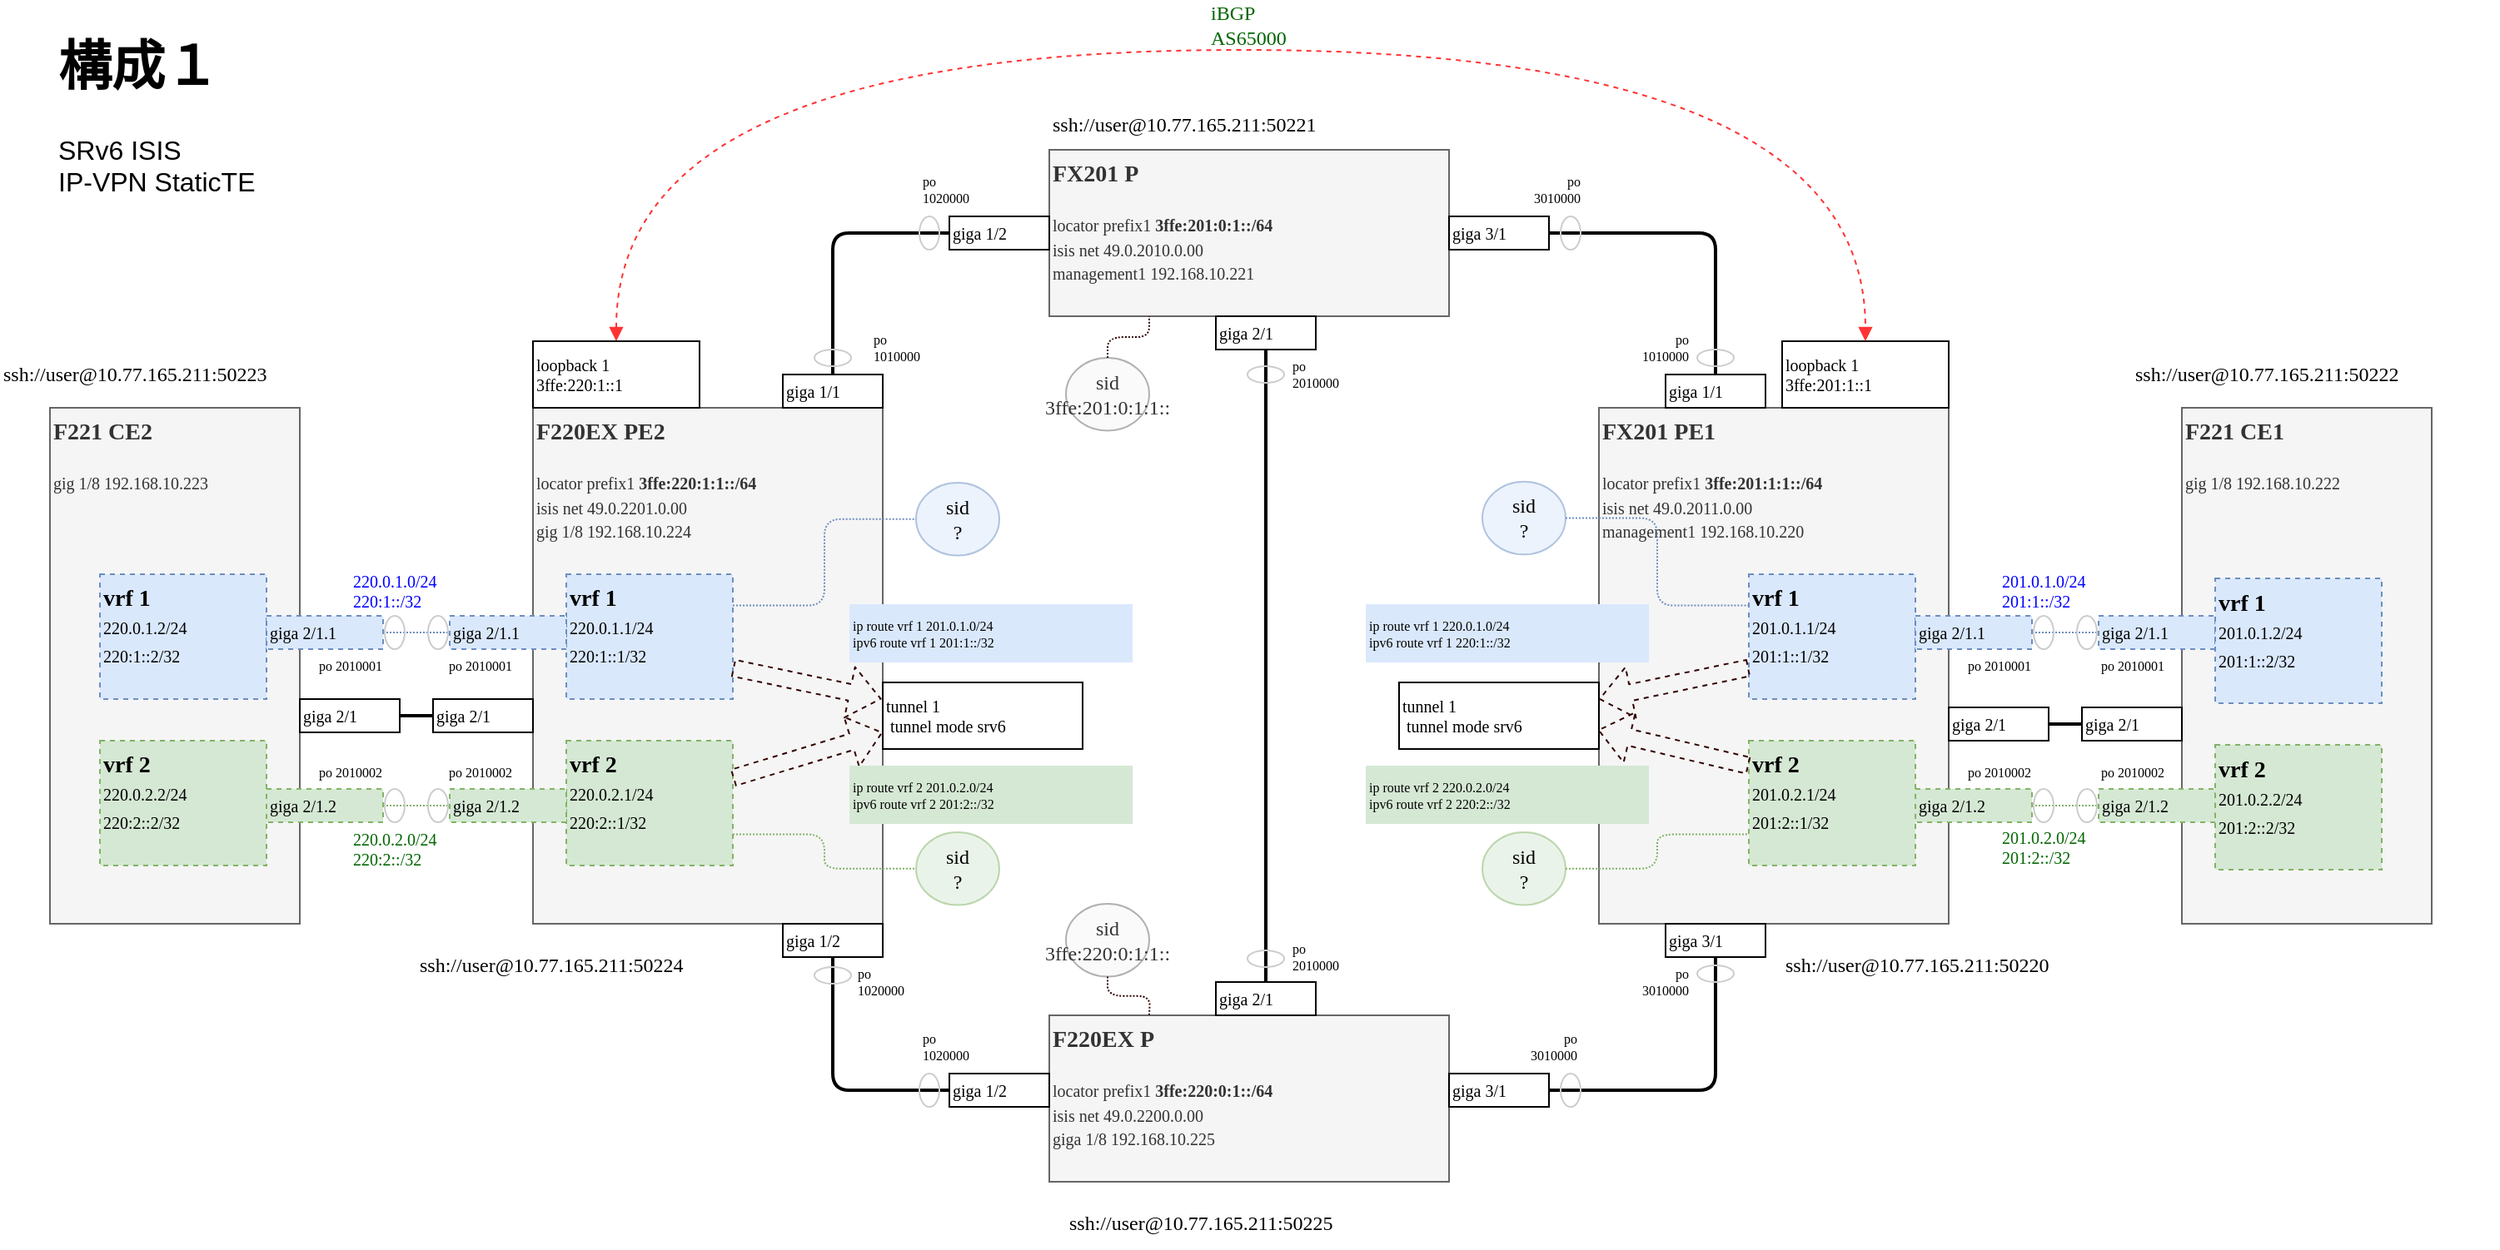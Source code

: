 <mxfile>
    <diagram id="2swYuiN96u2fWZi9u5u8" name="ページ1">
        <mxGraphModel dx="1145" dy="865" grid="1" gridSize="10" guides="1" tooltips="1" connect="1" arrows="1" fold="1" page="1" pageScale="1" pageWidth="1654" pageHeight="1169" math="0" shadow="0">
            <root>
                <mxCell id="0"/>
                <mxCell id="1" parent="0"/>
                <mxCell id="69" value="&lt;font style=&quot;font-size: 14px&quot;&gt;&lt;b&gt;&lt;font style=&quot;font-size: 14px&quot;&gt;F221 CE1&lt;/font&gt;&lt;/b&gt;&lt;br&gt;&lt;/font&gt;&lt;br&gt;&lt;font style=&quot;font-size: 10px&quot;&gt;gig 1/8 192.168.10.222&lt;/font&gt;" style="rounded=0;whiteSpace=wrap;html=1;align=left;verticalAlign=top;fontFamily=Lucida Console;fillColor=#f5f5f5;fontColor=#333333;strokeColor=#666666;" parent="1" vertex="1">
                    <mxGeometry x="1380" y="265" width="150" height="310" as="geometry"/>
                </mxCell>
                <mxCell id="57" value="&lt;font style=&quot;font-size: 14px&quot;&gt;&lt;b&gt;&lt;font style=&quot;font-size: 14px&quot;&gt;F221 CE2&lt;/font&gt;&lt;/b&gt;&lt;br&gt;&lt;/font&gt;&lt;br&gt;&lt;font style=&quot;font-size: 10px&quot;&gt;gig 1/8 192.168.10.223&lt;/font&gt;" style="rounded=0;whiteSpace=wrap;html=1;align=left;verticalAlign=top;fontFamily=Lucida Console;fillColor=#f5f5f5;fontColor=#333333;strokeColor=#666666;" parent="1" vertex="1">
                    <mxGeometry x="100" y="265" width="150" height="310" as="geometry"/>
                </mxCell>
                <mxCell id="48" value="&lt;font style=&quot;font-size: 14px&quot;&gt;&lt;b&gt;&lt;font style=&quot;font-size: 14px&quot;&gt;F220EX PE2&lt;/font&gt;&lt;/b&gt;&lt;br&gt;&lt;/font&gt;&lt;br&gt;&lt;font style=&quot;font-size: 10px&quot;&gt;locator prefix1 &lt;b&gt;3ffe:220:1:1::/64&lt;/b&gt;&lt;br&gt;isis net 49.0.2201.0.00&lt;br&gt;gig 1/8 192.168.10.224&lt;/font&gt;" style="rounded=0;whiteSpace=wrap;html=1;align=left;verticalAlign=top;fontFamily=Lucida Console;fillColor=#f5f5f5;fontColor=#333333;strokeColor=#666666;" parent="1" vertex="1">
                    <mxGeometry x="390" y="265" width="210" height="310" as="geometry"/>
                </mxCell>
                <mxCell id="22" value="&lt;font style=&quot;font-size: 14px&quot;&gt;&lt;b&gt;&lt;font style=&quot;font-size: 14px&quot;&gt;F220EX P&lt;/font&gt;&lt;/b&gt;&lt;br&gt;&lt;/font&gt;&lt;font style=&quot;font-size: 10px&quot;&gt;&lt;br&gt;locator prefix1 &lt;b&gt;3ffe:220:0:1::/64&lt;/b&gt;&lt;br&gt;isis net 49.0.2200.0.00&lt;br&gt;giga 1/8 192.168.10.225&lt;/font&gt;" style="rounded=0;whiteSpace=wrap;html=1;align=left;verticalAlign=top;fontFamily=Lucida Console;fillColor=#f5f5f5;fontColor=#333333;strokeColor=#666666;" parent="1" vertex="1">
                    <mxGeometry x="700" y="630" width="240" height="100" as="geometry"/>
                </mxCell>
                <mxCell id="41" value="&lt;font style=&quot;font-size: 14px&quot;&gt;&lt;b&gt;&lt;font style=&quot;font-size: 14px&quot;&gt;FX201 PE1&lt;/font&gt;&lt;/b&gt;&lt;br&gt;&lt;/font&gt;&lt;br&gt;&lt;font style=&quot;font-size: 10px&quot;&gt;locator prefix1 &lt;b&gt;3ffe:201:1:1::/64&lt;/b&gt;&lt;br&gt;isis net 49.0.2011.0.00&lt;br&gt;management1 192.168.10.220&lt;/font&gt;" style="rounded=0;whiteSpace=wrap;html=1;align=left;verticalAlign=top;fontFamily=Lucida Console;fillColor=#f5f5f5;fontColor=#333333;strokeColor=#666666;" parent="1" vertex="1">
                    <mxGeometry x="1030" y="265" width="210" height="310" as="geometry"/>
                </mxCell>
                <mxCell id="7" value="&lt;font style=&quot;font-size: 14px&quot;&gt;&lt;b&gt;&lt;font style=&quot;font-size: 14px&quot;&gt;FX201 P&lt;/font&gt;&lt;/b&gt;&lt;br&gt;&lt;/font&gt;&lt;br&gt;&lt;font style=&quot;font-size: 10px&quot;&gt;locator prefix1 &lt;b&gt;3ffe:201:0:1::/64&lt;/b&gt;&lt;br&gt;isis net 49.0.2010.0.00&lt;br&gt;management1 192.168.10.221&lt;/font&gt;" style="rounded=0;whiteSpace=wrap;html=1;align=left;verticalAlign=top;fontFamily=Lucida Console;fillColor=#f5f5f5;fontColor=#333333;strokeColor=#666666;" parent="1" vertex="1">
                    <mxGeometry x="700" y="110" width="240" height="100" as="geometry"/>
                </mxCell>
                <UserObject label="ssh://user@10.77.165.211:50221" link="ssh://user@10.77.165.211:50221" id="10">
                    <mxCell style="text;html=1;strokeColor=none;fillColor=none;align=left;verticalAlign=middle;whiteSpace=wrap;rounded=0;fontFamily=Verdana;fontSize=12;fontColor=#000000;" parent="1" vertex="1">
                        <mxGeometry x="700" y="80" width="220" height="30" as="geometry"/>
                    </mxCell>
                </UserObject>
                <mxCell id="16" style="edgeStyle=orthogonalEdgeStyle;html=1;fontFamily=Verdana;fontSize=16;fontColor=#000000;endArrow=none;endFill=0;strokeWidth=2;entryX=0.5;entryY=0;entryDx=0;entryDy=0;" parent="1" source="11" target="27" edge="1">
                    <mxGeometry relative="1" as="geometry">
                        <mxPoint x="1155" y="380" as="targetPoint"/>
                    </mxGeometry>
                </mxCell>
                <mxCell id="11" value="giga 3/1" style="rounded=0;whiteSpace=wrap;html=1;fontFamily=Lucida Console;fontSize=10;fontColor=#000000;align=left;verticalAlign=middle;" parent="1" vertex="1">
                    <mxGeometry x="940" y="150" width="60" height="20" as="geometry"/>
                </mxCell>
                <mxCell id="18" style="edgeStyle=orthogonalEdgeStyle;html=1;fontFamily=Verdana;fontSize=16;fontColor=#000000;endArrow=none;endFill=0;strokeWidth=2;" parent="1" source="13" target="15" edge="1">
                    <mxGeometry relative="1" as="geometry"/>
                </mxCell>
                <mxCell id="13" value="giga 2/1" style="rounded=0;whiteSpace=wrap;html=1;fontFamily=Lucida Console;fontSize=10;fontColor=#000000;align=left;verticalAlign=middle;" parent="1" vertex="1">
                    <mxGeometry x="800" y="210" width="60" height="20" as="geometry"/>
                </mxCell>
                <mxCell id="14" value="giga 1/2" style="rounded=0;whiteSpace=wrap;html=1;fontFamily=Lucida Console;fontSize=10;fontColor=#000000;align=left;verticalAlign=middle;" parent="1" vertex="1">
                    <mxGeometry x="640" y="150" width="60" height="20" as="geometry"/>
                </mxCell>
                <mxCell id="15" value="giga 2/1" style="rounded=0;whiteSpace=wrap;html=1;fontFamily=Lucida Console;fontSize=10;fontColor=#000000;align=left;verticalAlign=middle;" parent="1" vertex="1">
                    <mxGeometry x="800" y="610" width="60" height="20" as="geometry"/>
                </mxCell>
                <mxCell id="29" style="edgeStyle=orthogonalEdgeStyle;html=1;exitX=1;exitY=0.5;exitDx=0;exitDy=0;entryX=0.5;entryY=1;entryDx=0;entryDy=0;fontFamily=Verdana;fontSize=14;fontColor=#000000;endArrow=none;endFill=0;strokeWidth=2;" parent="1" source="25" target="28" edge="1">
                    <mxGeometry relative="1" as="geometry"/>
                </mxCell>
                <mxCell id="25" value="giga 3/1" style="rounded=0;whiteSpace=wrap;html=1;fontFamily=Lucida Console;fontSize=10;fontColor=#000000;align=left;verticalAlign=middle;" parent="1" vertex="1">
                    <mxGeometry x="940" y="665" width="60" height="20" as="geometry"/>
                </mxCell>
                <mxCell id="26" value="giga 1/2" style="rounded=0;whiteSpace=wrap;html=1;fontFamily=Lucida Console;fontSize=10;fontColor=#000000;align=left;verticalAlign=middle;" parent="1" vertex="1">
                    <mxGeometry x="640" y="665" width="60" height="20" as="geometry"/>
                </mxCell>
                <mxCell id="27" value="giga 1/1" style="rounded=0;whiteSpace=wrap;html=1;fontFamily=Lucida Console;fontSize=10;fontColor=#000000;align=left;verticalAlign=middle;" parent="1" vertex="1">
                    <mxGeometry x="1070" y="245" width="60" height="20" as="geometry"/>
                </mxCell>
                <mxCell id="28" value="giga 3/1" style="rounded=0;whiteSpace=wrap;html=1;fontFamily=Lucida Console;fontSize=10;fontColor=#000000;align=left;verticalAlign=middle;" parent="1" vertex="1">
                    <mxGeometry x="1070" y="575" width="60" height="20" as="geometry"/>
                </mxCell>
                <mxCell id="30" value="&lt;b&gt;vrf 1&lt;/b&gt;&lt;br&gt;&lt;font style=&quot;font-size: 10px&quot;&gt;201.0.1.1/24&lt;br&gt;201:1::1/32&lt;/font&gt;" style="rounded=0;whiteSpace=wrap;html=1;fontFamily=Lucida Console;fontSize=14;dashed=1;align=left;verticalAlign=top;fillColor=#dae8fc;strokeColor=#6c8ebf;" parent="1" vertex="1">
                    <mxGeometry x="1120" y="365" width="100" height="75" as="geometry"/>
                </mxCell>
                <mxCell id="70" style="edgeStyle=orthogonalEdgeStyle;html=1;exitX=1;exitY=0.5;exitDx=0;exitDy=0;entryX=0;entryY=0.5;entryDx=0;entryDy=0;fontFamily=Lucida Console;fontSize=10;fontColor=#000000;endArrow=none;endFill=0;strokeWidth=1;dashed=1;dashPattern=1 1;fillColor=#dae8fc;strokeColor=#6c8ebf;" parent="1" source="31" target="65" edge="1">
                    <mxGeometry relative="1" as="geometry"/>
                </mxCell>
                <mxCell id="31" value="giga 2/1.1" style="rounded=0;whiteSpace=wrap;html=1;fontFamily=Lucida Console;fontSize=10;align=left;verticalAlign=middle;dashed=1;fillColor=#dae8fc;strokeColor=#6c8ebf;" parent="1" vertex="1">
                    <mxGeometry x="1220" y="390" width="70" height="20" as="geometry"/>
                </mxCell>
                <mxCell id="38" style="edgeStyle=orthogonalEdgeStyle;html=1;exitX=1;exitY=0.5;exitDx=0;exitDy=0;entryX=0;entryY=0.5;entryDx=0;entryDy=0;fontFamily=Lucida Console;fontSize=10;fontColor=#000000;endArrow=none;endFill=0;strokeWidth=2;" parent="1" source="36" target="37" edge="1">
                    <mxGeometry relative="1" as="geometry"/>
                </mxCell>
                <mxCell id="36" value="giga 2/1" style="rounded=0;whiteSpace=wrap;html=1;fontFamily=Lucida Console;fontSize=10;fontColor=#000000;align=left;verticalAlign=middle;" parent="1" vertex="1">
                    <mxGeometry x="1240" y="445" width="60" height="20" as="geometry"/>
                </mxCell>
                <mxCell id="37" value="giga 2/1" style="rounded=0;whiteSpace=wrap;html=1;fontFamily=Lucida Console;fontSize=10;fontColor=#000000;align=left;verticalAlign=middle;" parent="1" vertex="1">
                    <mxGeometry x="1320" y="445" width="60" height="20" as="geometry"/>
                </mxCell>
                <mxCell id="39" value="&lt;b&gt;vrf 2&lt;/b&gt;&lt;br&gt;&lt;font style=&quot;font-size: 10px&quot;&gt;201.0.2.1/24&lt;br&gt;201:2::1/32&lt;/font&gt;" style="rounded=0;whiteSpace=wrap;html=1;fontFamily=Lucida Console;fontSize=14;dashed=1;align=left;verticalAlign=top;fillColor=#d5e8d4;strokeColor=#82b366;" parent="1" vertex="1">
                    <mxGeometry x="1120" y="465" width="100" height="75" as="geometry"/>
                </mxCell>
                <mxCell id="40" value="giga 2/1.2" style="rounded=0;whiteSpace=wrap;html=1;fontFamily=Lucida Console;fontSize=10;align=left;verticalAlign=middle;dashed=1;fillColor=#d5e8d4;strokeColor=#82b366;" parent="1" vertex="1">
                    <mxGeometry x="1220" y="494" width="70" height="20" as="geometry"/>
                </mxCell>
                <mxCell id="44" value="loopback 1&lt;br style=&quot;font-size: 10px;&quot;&gt;3ffe:201:1::1" style="rounded=0;whiteSpace=wrap;html=1;fontFamily=Lucida Console;fontSize=10;fontColor=#000000;align=left;verticalAlign=middle;" parent="1" vertex="1">
                    <mxGeometry x="1140" y="225" width="100" height="40" as="geometry"/>
                </mxCell>
                <mxCell id="46" value="&lt;b&gt;vrf 1&lt;/b&gt;&lt;br&gt;&lt;font style=&quot;font-size: 10px&quot;&gt;220.0.1.1/24&lt;br&gt;220:1::1/32&lt;/font&gt;" style="rounded=0;whiteSpace=wrap;html=1;fontFamily=Lucida Console;fontSize=14;dashed=1;align=left;verticalAlign=top;fillColor=#dae8fc;strokeColor=#6c8ebf;" parent="1" vertex="1">
                    <mxGeometry x="410" y="365" width="100" height="75" as="geometry"/>
                </mxCell>
                <mxCell id="47" value="&lt;b&gt;vrf 2&lt;/b&gt;&lt;br&gt;&lt;font style=&quot;font-size: 10px&quot;&gt;220.0.2.1/24&lt;br&gt;220:2::1/32&lt;/font&gt;" style="rounded=0;whiteSpace=wrap;html=1;fontFamily=Lucida Console;fontSize=14;dashed=1;align=left;verticalAlign=top;fillColor=#d5e8d4;strokeColor=#82b366;" parent="1" vertex="1">
                    <mxGeometry x="410" y="465" width="100" height="75" as="geometry"/>
                </mxCell>
                <mxCell id="94" style="edgeStyle=orthogonalEdgeStyle;curved=1;html=1;fontFamily=Lucida Console;fontSize=10;fontColor=#006600;entryX=0.5;entryY=0;entryDx=0;entryDy=0;exitX=0.5;exitY=0;exitDx=0;exitDy=0;dashed=1;startArrow=block;startFill=1;endArrow=block;endFill=1;fillColor=#f5f5f5;strokeColor=#FF3333;" parent="1" source="49" target="44" edge="1">
                    <mxGeometry relative="1" as="geometry">
                        <Array as="points">
                            <mxPoint x="440" y="50"/>
                            <mxPoint x="1190" y="50"/>
                        </Array>
                    </mxGeometry>
                </mxCell>
                <mxCell id="49" value="loopback 1&lt;br style=&quot;font-size: 10px&quot;&gt;3ffe:220:1::1" style="rounded=0;whiteSpace=wrap;html=1;fontFamily=Lucida Console;fontSize=10;fontColor=#000000;align=left;verticalAlign=middle;" parent="1" vertex="1">
                    <mxGeometry x="390" y="225" width="100" height="40" as="geometry"/>
                </mxCell>
                <mxCell id="51" style="edgeStyle=orthogonalEdgeStyle;html=1;entryX=0;entryY=0.5;entryDx=0;entryDy=0;fontFamily=Lucida Console;fontSize=10;fontColor=#000000;endArrow=none;endFill=0;strokeWidth=2;exitX=0.5;exitY=0;exitDx=0;exitDy=0;" parent="1" source="50" target="14" edge="1">
                    <mxGeometry relative="1" as="geometry"/>
                </mxCell>
                <mxCell id="50" value="giga 1/1" style="rounded=0;whiteSpace=wrap;html=1;fontFamily=Lucida Console;fontSize=10;fontColor=#000000;align=left;verticalAlign=middle;" parent="1" vertex="1">
                    <mxGeometry x="540" y="245" width="60" height="20" as="geometry"/>
                </mxCell>
                <mxCell id="53" style="edgeStyle=orthogonalEdgeStyle;html=1;entryX=0;entryY=0.5;entryDx=0;entryDy=0;fontFamily=Lucida Console;fontSize=10;fontColor=#000000;endArrow=none;endFill=0;strokeWidth=2;exitX=0.5;exitY=1;exitDx=0;exitDy=0;" parent="1" source="52" target="26" edge="1">
                    <mxGeometry relative="1" as="geometry"/>
                </mxCell>
                <mxCell id="52" value="giga 1/2" style="rounded=0;whiteSpace=wrap;html=1;fontFamily=Lucida Console;fontSize=10;fontColor=#000000;align=left;verticalAlign=middle;" parent="1" vertex="1">
                    <mxGeometry x="540" y="575" width="60" height="20" as="geometry"/>
                </mxCell>
                <mxCell id="54" value="giga 2/1.1" style="rounded=0;whiteSpace=wrap;html=1;fontFamily=Lucida Console;fontSize=10;align=left;verticalAlign=middle;dashed=1;fillColor=#dae8fc;strokeColor=#6c8ebf;" parent="1" vertex="1">
                    <mxGeometry x="340" y="390" width="70" height="20" as="geometry"/>
                </mxCell>
                <mxCell id="55" value="giga 2/1" style="rounded=0;whiteSpace=wrap;html=1;fontFamily=Lucida Console;fontSize=10;fontColor=#000000;align=left;verticalAlign=middle;" parent="1" vertex="1">
                    <mxGeometry x="330" y="440" width="60" height="20" as="geometry"/>
                </mxCell>
                <mxCell id="56" value="giga 2/1.2" style="rounded=0;whiteSpace=wrap;html=1;fontFamily=Lucida Console;fontSize=10;align=left;verticalAlign=middle;dashed=1;fillColor=#d5e8d4;strokeColor=#82b366;" parent="1" vertex="1">
                    <mxGeometry x="340" y="494" width="70" height="20" as="geometry"/>
                </mxCell>
                <mxCell id="58" value="&lt;b&gt;vrf 1&lt;/b&gt;&lt;br&gt;&lt;font style=&quot;font-size: 10px&quot;&gt;220.0.1.2/24&lt;br&gt;220:1::2/32&lt;/font&gt;" style="rounded=0;whiteSpace=wrap;html=1;fontFamily=Lucida Console;fontSize=14;dashed=1;align=left;verticalAlign=top;fillColor=#dae8fc;strokeColor=#6c8ebf;" parent="1" vertex="1">
                    <mxGeometry x="130" y="365" width="100" height="75" as="geometry"/>
                </mxCell>
                <mxCell id="59" value="&lt;b&gt;vrf 2&lt;/b&gt;&lt;br&gt;&lt;font style=&quot;font-size: 10px&quot;&gt;220.0.2.2/24&lt;br&gt;220:2::2/32&lt;/font&gt;" style="rounded=0;whiteSpace=wrap;html=1;fontFamily=Lucida Console;fontSize=14;dashed=1;align=left;verticalAlign=top;fillColor=#d5e8d4;strokeColor=#82b366;" parent="1" vertex="1">
                    <mxGeometry x="130" y="465" width="100" height="75" as="geometry"/>
                </mxCell>
                <mxCell id="60" value="giga 2/1.1" style="rounded=0;whiteSpace=wrap;html=1;fontFamily=Lucida Console;fontSize=10;align=left;verticalAlign=middle;dashed=1;fillColor=#dae8fc;strokeColor=#6c8ebf;" parent="1" vertex="1">
                    <mxGeometry x="230" y="390" width="70" height="20" as="geometry"/>
                </mxCell>
                <mxCell id="64" style="edgeStyle=orthogonalEdgeStyle;html=1;exitX=1;exitY=0.5;exitDx=0;exitDy=0;entryX=0;entryY=0.5;entryDx=0;entryDy=0;fontFamily=Lucida Console;fontSize=10;fontColor=#000000;endArrow=none;endFill=0;strokeWidth=2;" parent="1" source="61" target="55" edge="1">
                    <mxGeometry relative="1" as="geometry"/>
                </mxCell>
                <mxCell id="61" value="giga 2/1" style="rounded=0;whiteSpace=wrap;html=1;fontFamily=Lucida Console;fontSize=10;fontColor=#000000;align=left;verticalAlign=middle;" parent="1" vertex="1">
                    <mxGeometry x="250" y="440" width="60" height="20" as="geometry"/>
                </mxCell>
                <mxCell id="62" value="giga 2/1.2" style="rounded=0;whiteSpace=wrap;html=1;fontFamily=Lucida Console;fontSize=10;align=left;verticalAlign=middle;dashed=1;fillColor=#d5e8d4;strokeColor=#82b366;" parent="1" vertex="1">
                    <mxGeometry x="230" y="494" width="70" height="20" as="geometry"/>
                </mxCell>
                <mxCell id="65" value="giga 2/1.1" style="rounded=0;whiteSpace=wrap;html=1;fontFamily=Lucida Console;fontSize=10;align=left;verticalAlign=middle;dashed=1;fillColor=#dae8fc;strokeColor=#6c8ebf;" parent="1" vertex="1">
                    <mxGeometry x="1330" y="390" width="70" height="20" as="geometry"/>
                </mxCell>
                <mxCell id="66" value="giga 2/1.2" style="rounded=0;whiteSpace=wrap;html=1;fontFamily=Lucida Console;fontSize=10;align=left;verticalAlign=middle;dashed=1;fillColor=#d5e8d4;strokeColor=#82b366;" parent="1" vertex="1">
                    <mxGeometry x="1330" y="494" width="70" height="20" as="geometry"/>
                </mxCell>
                <mxCell id="67" value="&lt;b&gt;vrf 1&lt;/b&gt;&lt;br&gt;&lt;font style=&quot;font-size: 10px&quot;&gt;201.0.1.2/24&lt;br&gt;201:1::2/32&lt;/font&gt;" style="rounded=0;whiteSpace=wrap;html=1;fontFamily=Lucida Console;fontSize=14;dashed=1;align=left;verticalAlign=top;fillColor=#dae8fc;strokeColor=#6c8ebf;" parent="1" vertex="1">
                    <mxGeometry x="1400" y="367.5" width="100" height="75" as="geometry"/>
                </mxCell>
                <mxCell id="68" value="&lt;b&gt;vrf 2&lt;/b&gt;&lt;br&gt;&lt;font style=&quot;font-size: 10px&quot;&gt;201.0.2.2/24&lt;br&gt;201:2::2/32&lt;/font&gt;" style="rounded=0;whiteSpace=wrap;html=1;fontFamily=Lucida Console;fontSize=14;dashed=1;align=left;verticalAlign=top;fillColor=#d5e8d4;strokeColor=#82b366;" parent="1" vertex="1">
                    <mxGeometry x="1400" y="467.5" width="100" height="75" as="geometry"/>
                </mxCell>
                <mxCell id="71" style="edgeStyle=orthogonalEdgeStyle;html=1;fontFamily=Lucida Console;fontSize=10;fontColor=#000000;endArrow=none;endFill=0;strokeWidth=1;dashed=1;dashPattern=1 1;exitX=1;exitY=0.5;exitDx=0;exitDy=0;entryX=0;entryY=0.5;entryDx=0;entryDy=0;fillColor=#d5e8d4;strokeColor=#82b366;" parent="1" source="40" target="66" edge="1">
                    <mxGeometry relative="1" as="geometry">
                        <mxPoint x="1290" y="480" as="sourcePoint"/>
                        <mxPoint x="1340" y="495" as="targetPoint"/>
                    </mxGeometry>
                </mxCell>
                <mxCell id="72" style="edgeStyle=orthogonalEdgeStyle;html=1;fontFamily=Lucida Console;fontSize=10;fontColor=#000000;endArrow=none;endFill=0;strokeWidth=1;dashed=1;dashPattern=1 1;fillColor=#dae8fc;strokeColor=#6c8ebf;exitX=1;exitY=0.5;exitDx=0;exitDy=0;entryX=0;entryY=0.5;entryDx=0;entryDy=0;" parent="1" source="60" target="54" edge="1">
                    <mxGeometry relative="1" as="geometry">
                        <mxPoint x="300" y="405" as="sourcePoint"/>
                        <mxPoint x="340" y="405" as="targetPoint"/>
                    </mxGeometry>
                </mxCell>
                <mxCell id="73" style="edgeStyle=orthogonalEdgeStyle;html=1;fontFamily=Lucida Console;fontSize=10;fontColor=#000000;endArrow=none;endFill=0;strokeWidth=1;dashed=1;dashPattern=1 1;exitX=1;exitY=0.5;exitDx=0;exitDy=0;fillColor=#d5e8d4;strokeColor=#82b366;entryX=0;entryY=0.5;entryDx=0;entryDy=0;" parent="1" source="62" target="56" edge="1">
                    <mxGeometry relative="1" as="geometry">
                        <mxPoint x="310" y="415" as="sourcePoint"/>
                        <mxPoint x="320" y="480" as="targetPoint"/>
                    </mxGeometry>
                </mxCell>
                <mxCell id="74" style="edgeStyle=orthogonalEdgeStyle;html=1;exitX=0.5;exitY=0;exitDx=0;exitDy=0;entryX=0.25;entryY=0;entryDx=0;entryDy=0;dashed=1;dashPattern=1 1;fontFamily=Lucida Console;fontSize=10;fontColor=#000000;endArrow=none;endFill=0;strokeWidth=1;" parent="1" source="55" target="55" edge="1">
                    <mxGeometry relative="1" as="geometry"/>
                </mxCell>
                <mxCell id="79" value="po&lt;br&gt;3010000" style="text;html=1;align=right;verticalAlign=middle;resizable=0;points=[];autosize=1;strokeColor=none;fillColor=none;fontFamily=Lucida Console;fontSize=8;" parent="1" vertex="1">
                    <mxGeometry x="970" y="119" width="50" height="30" as="geometry"/>
                </mxCell>
                <mxCell id="81" value="po&lt;br&gt;2010000" style="text;html=1;align=left;verticalAlign=middle;resizable=0;points=[];autosize=1;strokeColor=none;fillColor=none;fontFamily=Lucida Console;fontSize=8;" parent="1" vertex="1">
                    <mxGeometry x="844" y="230" width="50" height="30" as="geometry"/>
                </mxCell>
                <mxCell id="84" value="po&lt;br&gt;1020000" style="text;html=1;align=left;verticalAlign=middle;resizable=0;points=[];autosize=1;strokeColor=none;fillColor=none;fontFamily=Verdana;fontSize=8;" parent="1" vertex="1">
                    <mxGeometry x="622" y="119" width="50" height="30" as="geometry"/>
                </mxCell>
                <UserObject label="ssh://user@10.77.165.211:50225" link="ssh://user@10.77.165.211:50225" id="85">
                    <mxCell style="text;html=1;strokeColor=none;fillColor=none;align=left;verticalAlign=middle;whiteSpace=wrap;rounded=0;fontFamily=Verdana;fontSize=12;fontColor=#000000;" parent="1" vertex="1">
                        <mxGeometry x="710" y="740" width="220" height="30" as="geometry"/>
                    </mxCell>
                </UserObject>
                <UserObject label="ssh://user@10.77.165.211:50224" link="ssh://user@10.77.165.211:50224" id="86">
                    <mxCell style="text;html=1;strokeColor=none;fillColor=none;align=left;verticalAlign=middle;whiteSpace=wrap;rounded=0;fontFamily=Verdana;fontSize=12;fontColor=#000000;" parent="1" vertex="1">
                        <mxGeometry x="320" y="585" width="220" height="30" as="geometry"/>
                    </mxCell>
                </UserObject>
                <UserObject label="ssh://user@10.77.165.211:50223" link="ssh://user@10.77.165.211:50223" id="87">
                    <mxCell style="text;html=1;strokeColor=none;fillColor=none;align=left;verticalAlign=middle;whiteSpace=wrap;rounded=0;fontFamily=Verdana;fontSize=12;fontColor=#000000;" parent="1" vertex="1">
                        <mxGeometry x="70" y="230" width="220" height="30" as="geometry"/>
                    </mxCell>
                </UserObject>
                <UserObject label="ssh://user@10.77.165.211:50220" link="ssh://user@10.77.165.211:50220" id="88">
                    <mxCell style="text;html=1;strokeColor=none;fillColor=none;align=left;verticalAlign=middle;whiteSpace=wrap;rounded=0;fontFamily=Verdana;fontSize=12;fontColor=#000000;" parent="1" vertex="1">
                        <mxGeometry x="1140" y="585" width="220" height="30" as="geometry"/>
                    </mxCell>
                </UserObject>
                <UserObject label="ssh://user@10.77.165.211:50222" link="ssh://user@10.77.165.211:50222" id="89">
                    <mxCell style="text;html=1;strokeColor=none;fillColor=none;align=left;verticalAlign=middle;whiteSpace=wrap;rounded=0;fontFamily=Verdana;fontSize=12;fontColor=#000000;" parent="1" vertex="1">
                        <mxGeometry x="1350" y="230" width="220" height="30" as="geometry"/>
                    </mxCell>
                </UserObject>
                <mxCell id="91" value="&lt;font style=&quot;font-size: 10px;&quot;&gt;220.0.1.0/24&lt;br style=&quot;font-size: 10px;&quot;&gt;220:1::/32&lt;br style=&quot;font-size: 10px;&quot;&gt;&lt;/font&gt;" style="text;html=1;align=left;verticalAlign=middle;resizable=0;points=[];autosize=1;strokeColor=none;fillColor=none;fontFamily=Lucida Console;fontSize=10;fontColor=#0000FF;" parent="1" vertex="1">
                    <mxGeometry x="280" y="360" width="90" height="30" as="geometry"/>
                </mxCell>
                <mxCell id="92" value="&lt;font style=&quot;font-size: 10px;&quot;&gt;220.0.2.0/24&lt;br style=&quot;font-size: 10px;&quot;&gt;220:2::/32&lt;br style=&quot;font-size: 10px;&quot;&gt;&lt;/font&gt;" style="text;html=1;align=left;verticalAlign=middle;resizable=0;points=[];autosize=1;strokeColor=none;fillColor=none;fontFamily=Lucida Console;fontSize=10;fontColor=#006600;" parent="1" vertex="1">
                    <mxGeometry x="280" y="515" width="90" height="30" as="geometry"/>
                </mxCell>
                <mxCell id="96" value="iBGP&lt;br style=&quot;font-size: 12px;&quot;&gt;AS65000" style="text;html=1;align=left;verticalAlign=middle;resizable=0;points=[];autosize=1;strokeColor=none;fillColor=none;fontSize=12;fontFamily=Lucida Console;fontColor=#006600;" parent="1" vertex="1">
                    <mxGeometry x="795" y="20" width="70" height="30" as="geometry"/>
                </mxCell>
                <mxCell id="99" value="sid&lt;br&gt;?" style="ellipse;whiteSpace=wrap;html=1;fontFamily=Lucida Console;fontSize=12;fillColor=#dae8fc;opacity=50;strokeColor=#6c8ebf;" parent="1" vertex="1">
                    <mxGeometry x="960" y="309.38" width="50" height="43.75" as="geometry"/>
                </mxCell>
                <mxCell id="100" value="sid&lt;br&gt;?" style="ellipse;whiteSpace=wrap;html=1;fontFamily=Lucida Console;fontSize=12;fillColor=#d5e8d4;opacity=50;strokeColor=#82b366;" parent="1" vertex="1">
                    <mxGeometry x="960" y="520" width="50" height="43.75" as="geometry"/>
                </mxCell>
                <mxCell id="101" style="edgeStyle=orthogonalEdgeStyle;html=1;exitX=1;exitY=0.5;exitDx=0;exitDy=0;fontFamily=Lucida Console;fontSize=10;fontColor=#000000;endArrow=none;endFill=0;strokeWidth=1;dashed=1;dashPattern=1 1;fillColor=#dae8fc;strokeColor=#6c8ebf;entryX=0;entryY=0.25;entryDx=0;entryDy=0;" parent="1" source="99" target="30" edge="1">
                    <mxGeometry relative="1" as="geometry">
                        <mxPoint x="1300" y="410" as="sourcePoint"/>
                        <mxPoint x="1120" y="403" as="targetPoint"/>
                    </mxGeometry>
                </mxCell>
                <mxCell id="102" style="edgeStyle=orthogonalEdgeStyle;html=1;fontFamily=Lucida Console;fontSize=10;fontColor=#000000;endArrow=none;endFill=0;strokeWidth=1;dashed=1;dashPattern=1 1;exitX=1;exitY=0.5;exitDx=0;exitDy=0;entryX=0;entryY=0.75;entryDx=0;entryDy=0;fillColor=#d5e8d4;strokeColor=#82b366;" parent="1" source="100" target="39" edge="1">
                    <mxGeometry relative="1" as="geometry">
                        <mxPoint x="1300" y="510" as="sourcePoint"/>
                        <mxPoint x="1340" y="510" as="targetPoint"/>
                    </mxGeometry>
                </mxCell>
                <mxCell id="103" value="sid&lt;br&gt;?" style="ellipse;whiteSpace=wrap;html=1;fontFamily=Lucida Console;fontSize=12;fillColor=#dae8fc;opacity=50;strokeColor=#6c8ebf;" parent="1" vertex="1">
                    <mxGeometry x="620" y="310" width="50" height="43.75" as="geometry"/>
                </mxCell>
                <mxCell id="104" value="sid&lt;br&gt;?" style="ellipse;whiteSpace=wrap;html=1;fontFamily=Lucida Console;fontSize=12;fillColor=#d5e8d4;opacity=50;strokeColor=#82b366;" parent="1" vertex="1">
                    <mxGeometry x="620" y="520" width="50" height="43.75" as="geometry"/>
                </mxCell>
                <mxCell id="106" style="edgeStyle=orthogonalEdgeStyle;html=1;fontFamily=Lucida Console;fontSize=10;fontColor=#000000;endArrow=none;endFill=0;strokeWidth=1;dashed=1;dashPattern=1 1;exitX=1;exitY=0.75;exitDx=0;exitDy=0;entryX=0;entryY=0.5;entryDx=0;entryDy=0;fillColor=#d5e8d4;strokeColor=#82b366;" parent="1" source="47" target="104" edge="1">
                    <mxGeometry relative="1" as="geometry">
                        <mxPoint x="1102" y="496.875" as="sourcePoint"/>
                        <mxPoint x="1130" y="512.5" as="targetPoint"/>
                    </mxGeometry>
                </mxCell>
                <mxCell id="107" value="sid&lt;br&gt;3ffe:201:0:1:1::" style="ellipse;whiteSpace=wrap;html=1;fontFamily=Lucida Console;fontSize=12;opacity=50;fillColor=#f5f5f5;fontColor=#333333;strokeColor=#666666;" parent="1" vertex="1">
                    <mxGeometry x="710" y="235" width="50" height="43.75" as="geometry"/>
                </mxCell>
                <mxCell id="108" value="sid&lt;br&gt;3ffe:220:0:1:1::" style="ellipse;whiteSpace=wrap;html=1;fontFamily=Lucida Console;fontSize=12;opacity=50;fillColor=#f5f5f5;fontColor=#333333;strokeColor=#666666;" parent="1" vertex="1">
                    <mxGeometry x="710" y="563" width="50" height="43.75" as="geometry"/>
                </mxCell>
                <mxCell id="109" style="edgeStyle=orthogonalEdgeStyle;html=1;exitX=0.5;exitY=0;exitDx=0;exitDy=0;fontFamily=Lucida Console;fontSize=10;fontColor=#000000;endArrow=none;endFill=0;strokeWidth=1;dashed=1;dashPattern=1 1;fillColor=#dae8fc;strokeColor=#330000;entryX=0.25;entryY=1;entryDx=0;entryDy=0;" parent="1" source="107" target="7" edge="1">
                    <mxGeometry relative="1" as="geometry">
                        <mxPoint x="1102" y="396.875" as="sourcePoint"/>
                        <mxPoint x="1130" y="413" as="targetPoint"/>
                    </mxGeometry>
                </mxCell>
                <mxCell id="110" style="edgeStyle=orthogonalEdgeStyle;html=1;exitX=0.5;exitY=1;exitDx=0;exitDy=0;fontFamily=Lucida Console;fontSize=10;fontColor=#000000;endArrow=none;endFill=0;strokeWidth=1;dashed=1;dashPattern=1 1;fillColor=#dae8fc;strokeColor=#330000;" parent="1" source="108" edge="1">
                    <mxGeometry relative="1" as="geometry">
                        <mxPoint x="745" y="240" as="sourcePoint"/>
                        <mxPoint x="760" y="630" as="targetPoint"/>
                    </mxGeometry>
                </mxCell>
                <mxCell id="113" value="tunnel 1&lt;br&gt;&amp;nbsp;tunnel mode srv6" style="rounded=0;whiteSpace=wrap;html=1;fontFamily=Lucida Console;fontSize=10;fontColor=#000000;align=left;verticalAlign=middle;" parent="1" vertex="1">
                    <mxGeometry x="600" y="430" width="120" height="40" as="geometry"/>
                </mxCell>
                <mxCell id="114" value="tunnel 1&lt;br&gt;&amp;nbsp;tunnel mode srv6" style="rounded=0;whiteSpace=wrap;html=1;fontFamily=Lucida Console;fontSize=10;fontColor=#000000;align=left;verticalAlign=middle;" parent="1" vertex="1">
                    <mxGeometry x="910" y="430" width="120" height="40" as="geometry"/>
                </mxCell>
                <mxCell id="105" style="edgeStyle=orthogonalEdgeStyle;html=1;fontFamily=Lucida Console;fontSize=10;fontColor=#000000;endArrow=none;endFill=0;strokeWidth=1;dashed=1;dashPattern=1 1;fillColor=#dae8fc;strokeColor=#6c8ebf;entryX=0;entryY=0.5;entryDx=0;entryDy=0;exitX=1;exitY=0.25;exitDx=0;exitDy=0;" parent="1" source="46" target="103" edge="1">
                    <mxGeometry relative="1" as="geometry">
                        <mxPoint x="1102" y="396.875" as="sourcePoint"/>
                        <mxPoint x="1130" y="413" as="targetPoint"/>
                    </mxGeometry>
                </mxCell>
                <mxCell id="117" value="" style="shape=flexArrow;endArrow=classic;html=1;dashed=1;fontFamily=Lucida Console;fontSize=12;fontColor=#006600;strokeColor=#330000;curved=1;exitX=1;exitY=0.75;exitDx=0;exitDy=0;entryX=-0.006;entryY=0.249;entryDx=0;entryDy=0;entryPerimeter=0;" parent="1" source="46" target="113" edge="1">
                    <mxGeometry width="50" height="50" relative="1" as="geometry">
                        <mxPoint x="750" y="350" as="sourcePoint"/>
                        <mxPoint x="800" y="300" as="targetPoint"/>
                    </mxGeometry>
                </mxCell>
                <mxCell id="118" value="" style="shape=flexArrow;endArrow=classic;html=1;dashed=1;fontFamily=Lucida Console;fontSize=12;fontColor=#006600;strokeColor=#330000;curved=1;entryX=0;entryY=0.75;entryDx=0;entryDy=0;" parent="1" source="47" target="113" edge="1">
                    <mxGeometry width="50" height="50" relative="1" as="geometry">
                        <mxPoint x="520" y="431.25" as="sourcePoint"/>
                        <mxPoint x="610" y="432.5" as="targetPoint"/>
                    </mxGeometry>
                </mxCell>
                <mxCell id="121" value="&lt;font style=&quot;font-size: 10px&quot;&gt;201.0.1.0/24&lt;br style=&quot;font-size: 10px&quot;&gt;201:1::/32&lt;br style=&quot;font-size: 10px&quot;&gt;&lt;/font&gt;" style="text;html=1;align=left;verticalAlign=middle;resizable=0;points=[];autosize=1;strokeColor=none;fillColor=none;fontFamily=Lucida Console;fontSize=10;fontColor=#0000FF;" parent="1" vertex="1">
                    <mxGeometry x="1270" y="360" width="90" height="30" as="geometry"/>
                </mxCell>
                <mxCell id="122" value="&lt;font style=&quot;font-size: 10px&quot;&gt;201.0.2.0/24&lt;br style=&quot;font-size: 10px&quot;&gt;201:2::/32&lt;br style=&quot;font-size: 10px&quot;&gt;&lt;/font&gt;" style="text;html=1;align=left;verticalAlign=middle;resizable=0;points=[];autosize=1;strokeColor=none;fillColor=none;fontFamily=Lucida Console;fontSize=10;fontColor=#006600;" parent="1" vertex="1">
                    <mxGeometry x="1270" y="514" width="90" height="30" as="geometry"/>
                </mxCell>
                <mxCell id="126" value="" style="shape=flexArrow;endArrow=classic;html=1;dashed=1;fontFamily=Lucida Console;fontSize=12;fontColor=#006600;strokeColor=#330000;curved=1;exitX=0;exitY=0.75;exitDx=0;exitDy=0;entryX=1;entryY=0.25;entryDx=0;entryDy=0;" parent="1" source="30" target="114" edge="1">
                    <mxGeometry width="50" height="50" relative="1" as="geometry">
                        <mxPoint x="520" y="431.25" as="sourcePoint"/>
                        <mxPoint x="609.28" y="422.46" as="targetPoint"/>
                    </mxGeometry>
                </mxCell>
                <mxCell id="127" value="" style="shape=flexArrow;endArrow=classic;html=1;dashed=1;fontFamily=Lucida Console;fontSize=12;fontColor=#006600;strokeColor=#330000;curved=1;exitX=0;exitY=0.2;exitDx=0;exitDy=0;entryX=0.995;entryY=0.714;entryDx=0;entryDy=0;entryPerimeter=0;exitPerimeter=0;" parent="1" source="39" target="114" edge="1">
                    <mxGeometry width="50" height="50" relative="1" as="geometry">
                        <mxPoint x="1130" y="431.25" as="sourcePoint"/>
                        <mxPoint x="1040" y="422.5" as="targetPoint"/>
                    </mxGeometry>
                </mxCell>
                <mxCell id="128" value="&lt;span style=&quot;font-size: 8px;&quot;&gt;ip route vrf 1 201.0.1.0/24&lt;/span&gt;&lt;br style=&quot;font-size: 8px;&quot;&gt;&lt;span style=&quot;font-size: 8px;&quot;&gt;ipv6 route vrf 1 201:1::/32&lt;/span&gt;" style="rounded=0;whiteSpace=wrap;html=1;fontFamily=Lucida Console;align=left;fontSize=8;fillColor=#dae8fc;strokeColor=none;" parent="1" vertex="1">
                    <mxGeometry x="580" y="383" width="170" height="35" as="geometry"/>
                </mxCell>
                <mxCell id="129" value="&lt;span style=&quot;font-size: 8px;&quot;&gt;ip route vrf 2 201.0.2.0/24&lt;/span&gt;&lt;br style=&quot;font-size: 8px;&quot;&gt;&lt;span style=&quot;font-size: 8px;&quot;&gt;ipv6 route vrf 2 201:2::/32&lt;/span&gt;" style="rounded=0;whiteSpace=wrap;html=1;fontFamily=Lucida Console;align=left;fontSize=8;fillColor=#d5e8d4;strokeColor=none;" parent="1" vertex="1">
                    <mxGeometry x="580" y="480" width="170" height="35" as="geometry"/>
                </mxCell>
                <mxCell id="130" value="&lt;span&gt;ip route vrf 1 220.0.1.0/24&lt;/span&gt;&lt;br&gt;&lt;span&gt;ipv6 route vrf 1 220:1::/32&lt;/span&gt;" style="rounded=0;whiteSpace=wrap;html=1;fontFamily=Lucida Console;align=left;fontSize=8;fillColor=#dae8fc;strokeColor=none;" parent="1" vertex="1">
                    <mxGeometry x="890" y="383" width="170" height="35" as="geometry"/>
                </mxCell>
                <mxCell id="131" value="&lt;span&gt;ip route vrf 2 220.0.2.0/24&lt;/span&gt;&lt;br&gt;&lt;span&gt;ipv6 route vrf 2 220:2::/32&lt;/span&gt;" style="rounded=0;whiteSpace=wrap;html=1;fontFamily=Lucida Console;align=left;fontSize=8;fillColor=#d5e8d4;strokeColor=none;" parent="1" vertex="1">
                    <mxGeometry x="890" y="480" width="170" height="35" as="geometry"/>
                </mxCell>
                <mxCell id="132" value="&lt;h1&gt;構成１&lt;/h1&gt;&lt;div&gt;SRv6 ISIS&lt;/div&gt;&lt;div&gt;IP-VPN StaticTE&lt;/div&gt;" style="text;html=1;strokeColor=none;fillColor=none;spacing=5;spacingTop=-20;whiteSpace=wrap;overflow=hidden;rounded=0;fontSize=16;" parent="1" vertex="1">
                    <mxGeometry x="100" y="30" width="190" height="120" as="geometry"/>
                </mxCell>
                <mxCell id="133" value="&lt;div style=&quot;text-align: left&quot;&gt;&lt;span&gt;po&lt;/span&gt;&lt;/div&gt;1010000" style="text;html=1;align=center;verticalAlign=middle;resizable=0;points=[];autosize=1;strokeColor=none;fillColor=none;fontFamily=Verdana;fontSize=8;" parent="1" vertex="1">
                    <mxGeometry x="583" y="214" width="50" height="30" as="geometry"/>
                </mxCell>
                <mxCell id="134" value="po&lt;br&gt;1020000" style="text;html=1;align=left;verticalAlign=middle;resizable=0;points=[];autosize=1;strokeColor=none;fillColor=none;fontFamily=Verdana;fontSize=8;" parent="1" vertex="1">
                    <mxGeometry x="583" y="595" width="50" height="30" as="geometry"/>
                </mxCell>
                <mxCell id="135" value="po 2010001" style="text;html=1;align=center;verticalAlign=middle;resizable=0;points=[];autosize=1;strokeColor=none;fillColor=none;fontFamily=Verdana;fontSize=8;" parent="1" vertex="1">
                    <mxGeometry x="328" y="410" width="60" height="20" as="geometry"/>
                </mxCell>
                <mxCell id="136" value="po 2010002" style="text;html=1;align=center;verticalAlign=middle;resizable=0;points=[];autosize=1;strokeColor=none;fillColor=none;fontFamily=Verdana;fontSize=8;" parent="1" vertex="1">
                    <mxGeometry x="328" y="474" width="60" height="20" as="geometry"/>
                </mxCell>
                <mxCell id="137" value="po&lt;br&gt;1020000" style="text;html=1;align=left;verticalAlign=middle;resizable=0;points=[];autosize=1;strokeColor=none;fillColor=none;fontFamily=Verdana;fontSize=8;" parent="1" vertex="1">
                    <mxGeometry x="622" y="634" width="50" height="30" as="geometry"/>
                </mxCell>
                <mxCell id="138" value="po&lt;br&gt;2010000" style="text;html=1;align=left;verticalAlign=middle;resizable=0;points=[];autosize=1;strokeColor=none;fillColor=none;fontFamily=Verdana;fontSize=8;" parent="1" vertex="1">
                    <mxGeometry x="844" y="580" width="50" height="30" as="geometry"/>
                </mxCell>
                <mxCell id="139" value="po&lt;br&gt;3010000" style="text;html=1;align=right;verticalAlign=middle;resizable=0;points=[];autosize=1;strokeColor=none;fillColor=none;fontFamily=Verdana;fontSize=8;" parent="1" vertex="1">
                    <mxGeometry x="968" y="634" width="50" height="30" as="geometry"/>
                </mxCell>
                <mxCell id="140" value="po&lt;br&gt;1010000" style="text;html=1;align=right;verticalAlign=middle;resizable=0;points=[];autosize=1;strokeColor=none;fillColor=none;fontFamily=Lucida Console;fontSize=8;" parent="1" vertex="1">
                    <mxGeometry x="1035" y="214" width="50" height="30" as="geometry"/>
                </mxCell>
                <mxCell id="141" value="po&lt;br&gt;3010000" style="text;html=1;align=right;verticalAlign=middle;resizable=0;points=[];autosize=1;strokeColor=none;fillColor=none;fontFamily=Lucida Console;fontSize=8;" parent="1" vertex="1">
                    <mxGeometry x="1035" y="595" width="50" height="30" as="geometry"/>
                </mxCell>
                <mxCell id="142" value="po 2010001" style="text;html=1;align=center;verticalAlign=middle;resizable=0;points=[];autosize=1;strokeColor=none;fillColor=none;fontFamily=Verdana;fontSize=8;" parent="1" vertex="1">
                    <mxGeometry x="1240" y="410" width="60" height="20" as="geometry"/>
                </mxCell>
                <mxCell id="143" value="po 2010002" style="text;html=1;align=center;verticalAlign=middle;resizable=0;points=[];autosize=1;strokeColor=none;fillColor=none;fontFamily=Verdana;fontSize=8;" parent="1" vertex="1">
                    <mxGeometry x="1240" y="474" width="60" height="20" as="geometry"/>
                </mxCell>
                <mxCell id="146" value="po 2010001" style="text;html=1;align=center;verticalAlign=middle;resizable=0;points=[];autosize=1;strokeColor=none;fillColor=none;fontFamily=Verdana;fontSize=8;" parent="1" vertex="1">
                    <mxGeometry x="250" y="410" width="60" height="20" as="geometry"/>
                </mxCell>
                <mxCell id="147" value="po 2010002" style="text;html=1;align=center;verticalAlign=middle;resizable=0;points=[];autosize=1;strokeColor=none;fillColor=none;fontFamily=Verdana;fontSize=8;" parent="1" vertex="1">
                    <mxGeometry x="250" y="474" width="60" height="20" as="geometry"/>
                </mxCell>
                <mxCell id="149" value="" style="ellipse;whiteSpace=wrap;html=1;fillColor=none;strokeColor=#CCCCCC;" parent="1" vertex="1">
                    <mxGeometry x="301" y="390" width="12" height="20" as="geometry"/>
                </mxCell>
                <mxCell id="150" value="" style="ellipse;whiteSpace=wrap;html=1;fillColor=none;strokeColor=#CCCCCC;" parent="1" vertex="1">
                    <mxGeometry x="327" y="390" width="12" height="20" as="geometry"/>
                </mxCell>
                <mxCell id="151" value="" style="ellipse;whiteSpace=wrap;html=1;fillColor=none;strokeColor=#CCCCCC;" parent="1" vertex="1">
                    <mxGeometry x="301" y="494" width="12" height="20" as="geometry"/>
                </mxCell>
                <mxCell id="152" value="" style="ellipse;whiteSpace=wrap;html=1;fillColor=none;strokeColor=#CCCCCC;" parent="1" vertex="1">
                    <mxGeometry x="327" y="494" width="12" height="20" as="geometry"/>
                </mxCell>
                <mxCell id="157" value="" style="ellipse;whiteSpace=wrap;html=1;fillColor=none;strokeColor=#CCCCCC;" parent="1" vertex="1">
                    <mxGeometry x="1291" y="494" width="12" height="20" as="geometry"/>
                </mxCell>
                <mxCell id="158" value="" style="ellipse;whiteSpace=wrap;html=1;fillColor=none;strokeColor=#CCCCCC;" parent="1" vertex="1">
                    <mxGeometry x="1317" y="494" width="12" height="20" as="geometry"/>
                </mxCell>
                <mxCell id="159" value="" style="ellipse;whiteSpace=wrap;html=1;fillColor=none;strokeColor=#CCCCCC;" parent="1" vertex="1">
                    <mxGeometry x="1291" y="390" width="12" height="20" as="geometry"/>
                </mxCell>
                <mxCell id="160" value="" style="ellipse;whiteSpace=wrap;html=1;fillColor=none;strokeColor=#CCCCCC;" parent="1" vertex="1">
                    <mxGeometry x="1317" y="390" width="12" height="20" as="geometry"/>
                </mxCell>
                <mxCell id="161" value="po 2010001" style="text;html=1;align=center;verticalAlign=middle;resizable=0;points=[];autosize=1;strokeColor=none;fillColor=none;fontFamily=Verdana;fontSize=8;" parent="1" vertex="1">
                    <mxGeometry x="1320" y="410" width="60" height="20" as="geometry"/>
                </mxCell>
                <mxCell id="162" value="po 2010002" style="text;html=1;align=center;verticalAlign=middle;resizable=0;points=[];autosize=1;strokeColor=none;fillColor=none;fontFamily=Verdana;fontSize=8;" parent="1" vertex="1">
                    <mxGeometry x="1320" y="474" width="60" height="20" as="geometry"/>
                </mxCell>
                <mxCell id="163" value="" style="ellipse;whiteSpace=wrap;html=1;fillColor=none;strokeColor=#CCCCCC;" parent="1" vertex="1">
                    <mxGeometry x="559" y="601" width="22" height="10" as="geometry"/>
                </mxCell>
                <mxCell id="165" value="" style="ellipse;whiteSpace=wrap;html=1;fillColor=none;strokeColor=#CCCCCC;" parent="1" vertex="1">
                    <mxGeometry x="559" y="230" width="22" height="10" as="geometry"/>
                </mxCell>
                <mxCell id="166" value="" style="ellipse;whiteSpace=wrap;html=1;fillColor=none;strokeColor=#CCCCCC;" parent="1" vertex="1">
                    <mxGeometry x="819" y="240" width="22" height="10" as="geometry"/>
                </mxCell>
                <mxCell id="167" value="" style="ellipse;whiteSpace=wrap;html=1;fillColor=none;strokeColor=#CCCCCC;" parent="1" vertex="1">
                    <mxGeometry x="819" y="591" width="22" height="10" as="geometry"/>
                </mxCell>
                <mxCell id="168" value="" style="ellipse;whiteSpace=wrap;html=1;fillColor=none;strokeColor=#CCCCCC;" parent="1" vertex="1">
                    <mxGeometry x="1089" y="230" width="22" height="10" as="geometry"/>
                </mxCell>
                <mxCell id="171" value="" style="ellipse;whiteSpace=wrap;html=1;fillColor=none;strokeColor=#CCCCCC;" parent="1" vertex="1">
                    <mxGeometry x="1089" y="600" width="22" height="10" as="geometry"/>
                </mxCell>
                <mxCell id="173" value="" style="ellipse;whiteSpace=wrap;html=1;fillColor=none;strokeColor=#CCCCCC;" parent="1" vertex="1">
                    <mxGeometry x="622" y="150" width="12" height="20" as="geometry"/>
                </mxCell>
                <mxCell id="176" value="" style="ellipse;whiteSpace=wrap;html=1;fillColor=none;strokeColor=#CCCCCC;" parent="1" vertex="1">
                    <mxGeometry x="622" y="665" width="12" height="20" as="geometry"/>
                </mxCell>
                <mxCell id="177" value="" style="ellipse;whiteSpace=wrap;html=1;fillColor=none;strokeColor=#CCCCCC;" parent="1" vertex="1">
                    <mxGeometry x="1007" y="665" width="12" height="20" as="geometry"/>
                </mxCell>
                <mxCell id="179" value="" style="ellipse;whiteSpace=wrap;html=1;fillColor=none;strokeColor=#CCCCCC;" parent="1" vertex="1">
                    <mxGeometry x="1007" y="150" width="12" height="20" as="geometry"/>
                </mxCell>
            </root>
        </mxGraphModel>
    </diagram>
    <diagram name="local-sid" id="QIlMTV5T4GQRV4VWaAiQ">
        <mxGraphModel dx="1145" dy="865" grid="1" gridSize="10" guides="1" tooltips="1" connect="1" arrows="1" fold="1" page="1" pageScale="1" pageWidth="1654" pageHeight="1169" math="0" shadow="0">
            <root>
                <mxCell id="4ybvj9tGPPpJmBBaHro7-0"/>
                <mxCell id="4ybvj9tGPPpJmBBaHro7-1" parent="4ybvj9tGPPpJmBBaHro7-0"/>
                <mxCell id="4ybvj9tGPPpJmBBaHro7-4" value="&lt;font style=&quot;font-size: 14px&quot;&gt;&lt;b&gt;&lt;font style=&quot;font-size: 14px&quot;&gt;F220EX PE2&lt;/font&gt;&lt;/b&gt;&lt;br&gt;&lt;/font&gt;&lt;br&gt;&lt;font style=&quot;font-size: 12px&quot;&gt;locator prefix1 &lt;b&gt;3ffe:220:1:1::/64&lt;/b&gt;&lt;br&gt;&lt;br&gt;&lt;/font&gt;" style="rounded=0;whiteSpace=wrap;html=1;align=left;verticalAlign=top;fontFamily=Lucida Console;fillColor=#f5f5f5;fontColor=#333333;strokeColor=#666666;" parent="4ybvj9tGPPpJmBBaHro7-1" vertex="1">
                    <mxGeometry x="390" y="265" width="210" height="310" as="geometry"/>
                </mxCell>
                <mxCell id="4ybvj9tGPPpJmBBaHro7-5" value="&lt;font style=&quot;font-size: 14px&quot;&gt;&lt;b&gt;&lt;font style=&quot;font-size: 14px&quot;&gt;F220EX P&lt;/font&gt;&lt;/b&gt;&lt;br&gt;&lt;/font&gt;&lt;font style=&quot;font-size: 12px&quot;&gt;&lt;br&gt;locator prefix1 &lt;b&gt;3ffe:220:0:1::/64&lt;/b&gt;&lt;br&gt;&lt;br&gt;&lt;/font&gt;" style="rounded=0;whiteSpace=wrap;html=1;align=left;verticalAlign=top;fontFamily=Lucida Console;fillColor=#f5f5f5;fontColor=#333333;strokeColor=#666666;" parent="4ybvj9tGPPpJmBBaHro7-1" vertex="1">
                    <mxGeometry x="700" y="630" width="240" height="100" as="geometry"/>
                </mxCell>
                <mxCell id="4ybvj9tGPPpJmBBaHro7-6" value="&lt;font style=&quot;font-size: 14px&quot;&gt;&lt;b&gt;&lt;font style=&quot;font-size: 14px&quot;&gt;FX201 PE1&lt;/font&gt;&lt;/b&gt;&lt;br&gt;&lt;/font&gt;&lt;br&gt;&lt;font style=&quot;font-size: 12px&quot;&gt;locator prefix1&lt;br&gt;&lt;b&gt;3ffe:201:1:1::/64&lt;/b&gt;&lt;br&gt;&lt;br&gt;&lt;/font&gt;" style="rounded=0;whiteSpace=wrap;html=1;align=left;verticalAlign=top;fontFamily=Lucida Console;fillColor=#f5f5f5;fontColor=#333333;strokeColor=#666666;" parent="4ybvj9tGPPpJmBBaHro7-1" vertex="1">
                    <mxGeometry x="1030" y="265" width="210" height="310" as="geometry"/>
                </mxCell>
                <mxCell id="4ybvj9tGPPpJmBBaHro7-7" value="&lt;font style=&quot;font-size: 14px&quot;&gt;&lt;b&gt;&lt;font style=&quot;font-size: 14px&quot;&gt;FX201 P&lt;/font&gt;&lt;/b&gt;&lt;br&gt;&lt;/font&gt;&lt;br&gt;&lt;font style=&quot;font-size: 12px&quot;&gt;locator prefix1&lt;br&gt;&lt;b&gt;3ffe:201:0:1::/64&lt;/b&gt;&lt;br&gt;&lt;/font&gt;" style="rounded=0;whiteSpace=wrap;html=1;align=left;verticalAlign=top;fontFamily=Lucida Console;fillColor=#f5f5f5;fontColor=#333333;strokeColor=#666666;" parent="4ybvj9tGPPpJmBBaHro7-1" vertex="1">
                    <mxGeometry x="700" y="110" width="240" height="100" as="geometry"/>
                </mxCell>
                <mxCell id="4ybvj9tGPPpJmBBaHro7-9" style="edgeStyle=orthogonalEdgeStyle;html=1;fontFamily=Verdana;fontSize=16;fontColor=#000000;endArrow=none;endFill=0;strokeWidth=2;entryX=0.5;entryY=0;entryDx=0;entryDy=0;" parent="4ybvj9tGPPpJmBBaHro7-1" source="4ybvj9tGPPpJmBBaHro7-10" target="4ybvj9tGPPpJmBBaHro7-18" edge="1">
                    <mxGeometry relative="1" as="geometry">
                        <mxPoint x="1155" y="380" as="targetPoint"/>
                    </mxGeometry>
                </mxCell>
                <mxCell id="4ybvj9tGPPpJmBBaHro7-10" value="giga 3/1" style="rounded=0;whiteSpace=wrap;html=1;fontFamily=Lucida Console;fontSize=10;fontColor=#000000;align=left;verticalAlign=middle;" parent="4ybvj9tGPPpJmBBaHro7-1" vertex="1">
                    <mxGeometry x="940" y="150" width="60" height="20" as="geometry"/>
                </mxCell>
                <mxCell id="4ybvj9tGPPpJmBBaHro7-11" style="edgeStyle=orthogonalEdgeStyle;html=1;fontFamily=Verdana;fontSize=16;fontColor=#000000;endArrow=none;endFill=0;strokeWidth=2;" parent="4ybvj9tGPPpJmBBaHro7-1" source="4ybvj9tGPPpJmBBaHro7-12" target="4ybvj9tGPPpJmBBaHro7-14" edge="1">
                    <mxGeometry relative="1" as="geometry"/>
                </mxCell>
                <mxCell id="4ybvj9tGPPpJmBBaHro7-12" value="giga 2/1" style="rounded=0;whiteSpace=wrap;html=1;fontFamily=Lucida Console;fontSize=10;fontColor=#000000;align=left;verticalAlign=middle;" parent="4ybvj9tGPPpJmBBaHro7-1" vertex="1">
                    <mxGeometry x="800" y="210" width="60" height="20" as="geometry"/>
                </mxCell>
                <mxCell id="4ybvj9tGPPpJmBBaHro7-13" value="giga 1/2" style="rounded=0;whiteSpace=wrap;html=1;fontFamily=Lucida Console;fontSize=10;fontColor=#000000;align=left;verticalAlign=middle;" parent="4ybvj9tGPPpJmBBaHro7-1" vertex="1">
                    <mxGeometry x="640" y="150" width="60" height="20" as="geometry"/>
                </mxCell>
                <mxCell id="4ybvj9tGPPpJmBBaHro7-14" value="giga 2/1" style="rounded=0;whiteSpace=wrap;html=1;fontFamily=Lucida Console;fontSize=10;fontColor=#000000;align=left;verticalAlign=middle;" parent="4ybvj9tGPPpJmBBaHro7-1" vertex="1">
                    <mxGeometry x="800" y="610" width="60" height="20" as="geometry"/>
                </mxCell>
                <mxCell id="4ybvj9tGPPpJmBBaHro7-15" style="edgeStyle=orthogonalEdgeStyle;html=1;exitX=1;exitY=0.5;exitDx=0;exitDy=0;entryX=0.5;entryY=1;entryDx=0;entryDy=0;fontFamily=Verdana;fontSize=14;fontColor=#000000;endArrow=none;endFill=0;strokeWidth=2;" parent="4ybvj9tGPPpJmBBaHro7-1" source="4ybvj9tGPPpJmBBaHro7-16" target="4ybvj9tGPPpJmBBaHro7-19" edge="1">
                    <mxGeometry relative="1" as="geometry"/>
                </mxCell>
                <mxCell id="4ybvj9tGPPpJmBBaHro7-16" value="giga 3/1" style="rounded=0;whiteSpace=wrap;html=1;fontFamily=Lucida Console;fontSize=10;fontColor=#000000;align=left;verticalAlign=middle;" parent="4ybvj9tGPPpJmBBaHro7-1" vertex="1">
                    <mxGeometry x="940" y="665" width="60" height="20" as="geometry"/>
                </mxCell>
                <mxCell id="4ybvj9tGPPpJmBBaHro7-17" value="giga 1/2" style="rounded=0;whiteSpace=wrap;html=1;fontFamily=Lucida Console;fontSize=10;fontColor=#000000;align=left;verticalAlign=middle;" parent="4ybvj9tGPPpJmBBaHro7-1" vertex="1">
                    <mxGeometry x="640" y="665" width="60" height="20" as="geometry"/>
                </mxCell>
                <mxCell id="4ybvj9tGPPpJmBBaHro7-18" value="giga 1/1" style="rounded=0;whiteSpace=wrap;html=1;fontFamily=Lucida Console;fontSize=10;fontColor=#000000;align=left;verticalAlign=middle;" parent="4ybvj9tGPPpJmBBaHro7-1" vertex="1">
                    <mxGeometry x="1070" y="245" width="60" height="20" as="geometry"/>
                </mxCell>
                <mxCell id="4ybvj9tGPPpJmBBaHro7-19" value="giga 3/1" style="rounded=0;whiteSpace=wrap;html=1;fontFamily=Lucida Console;fontSize=10;fontColor=#000000;align=left;verticalAlign=middle;" parent="4ybvj9tGPPpJmBBaHro7-1" vertex="1">
                    <mxGeometry x="1070" y="575" width="60" height="20" as="geometry"/>
                </mxCell>
                <mxCell id="4ybvj9tGPPpJmBBaHro7-20" value="&lt;b&gt;vrf 1&lt;/b&gt;&lt;br&gt;&lt;font style=&quot;font-size: 10px&quot;&gt;201.0.1.1/24&lt;br&gt;201:1::1/32&lt;/font&gt;" style="rounded=0;whiteSpace=wrap;html=1;fontFamily=Lucida Console;fontSize=14;dashed=1;align=left;verticalAlign=top;fillColor=#dae8fc;strokeColor=#6c8ebf;" parent="4ybvj9tGPPpJmBBaHro7-1" vertex="1">
                    <mxGeometry x="1120" y="365" width="100" height="75" as="geometry"/>
                </mxCell>
                <mxCell id="4ybvj9tGPPpJmBBaHro7-26" value="&lt;b&gt;vrf 2&lt;/b&gt;&lt;br&gt;&lt;font style=&quot;font-size: 10px&quot;&gt;201.0.2.1/24&lt;br&gt;201:2::1/32&lt;/font&gt;" style="rounded=0;whiteSpace=wrap;html=1;fontFamily=Lucida Console;fontSize=14;dashed=1;align=left;verticalAlign=top;fillColor=#d5e8d4;strokeColor=#82b366;" parent="4ybvj9tGPPpJmBBaHro7-1" vertex="1">
                    <mxGeometry x="1120" y="465" width="100" height="75" as="geometry"/>
                </mxCell>
                <mxCell id="4ybvj9tGPPpJmBBaHro7-29" value="&lt;b&gt;vrf 1&lt;/b&gt;&lt;br&gt;&lt;font style=&quot;font-size: 10px&quot;&gt;220.0.1.1/24&lt;br&gt;220:1::1/32&lt;/font&gt;" style="rounded=0;whiteSpace=wrap;html=1;fontFamily=Lucida Console;fontSize=14;dashed=1;align=left;verticalAlign=top;fillColor=#dae8fc;strokeColor=#6c8ebf;" parent="4ybvj9tGPPpJmBBaHro7-1" vertex="1">
                    <mxGeometry x="410" y="365" width="100" height="75" as="geometry"/>
                </mxCell>
                <mxCell id="4ybvj9tGPPpJmBBaHro7-30" value="&lt;b&gt;vrf 2&lt;/b&gt;&lt;br&gt;&lt;font style=&quot;font-size: 10px&quot;&gt;220.0.2.1/24&lt;br&gt;220:2::1/32&lt;/font&gt;" style="rounded=0;whiteSpace=wrap;html=1;fontFamily=Lucida Console;fontSize=14;dashed=1;align=left;verticalAlign=top;fillColor=#d5e8d4;strokeColor=#82b366;" parent="4ybvj9tGPPpJmBBaHro7-1" vertex="1">
                    <mxGeometry x="410" y="465" width="100" height="75" as="geometry"/>
                </mxCell>
                <mxCell id="4ybvj9tGPPpJmBBaHro7-33" style="edgeStyle=orthogonalEdgeStyle;html=1;entryX=0;entryY=0.5;entryDx=0;entryDy=0;fontFamily=Lucida Console;fontSize=10;fontColor=#000000;endArrow=none;endFill=0;strokeWidth=2;exitX=0.5;exitY=0;exitDx=0;exitDy=0;" parent="4ybvj9tGPPpJmBBaHro7-1" source="4ybvj9tGPPpJmBBaHro7-34" target="4ybvj9tGPPpJmBBaHro7-13" edge="1">
                    <mxGeometry relative="1" as="geometry"/>
                </mxCell>
                <mxCell id="4ybvj9tGPPpJmBBaHro7-34" value="giga 1/1" style="rounded=0;whiteSpace=wrap;html=1;fontFamily=Lucida Console;fontSize=10;fontColor=#000000;align=left;verticalAlign=middle;" parent="4ybvj9tGPPpJmBBaHro7-1" vertex="1">
                    <mxGeometry x="540" y="245" width="60" height="20" as="geometry"/>
                </mxCell>
                <mxCell id="4ybvj9tGPPpJmBBaHro7-35" style="edgeStyle=orthogonalEdgeStyle;html=1;entryX=0;entryY=0.5;entryDx=0;entryDy=0;fontFamily=Lucida Console;fontSize=10;fontColor=#000000;endArrow=none;endFill=0;strokeWidth=2;exitX=0.5;exitY=1;exitDx=0;exitDy=0;" parent="4ybvj9tGPPpJmBBaHro7-1" source="4ybvj9tGPPpJmBBaHro7-36" target="4ybvj9tGPPpJmBBaHro7-17" edge="1">
                    <mxGeometry relative="1" as="geometry"/>
                </mxCell>
                <mxCell id="4ybvj9tGPPpJmBBaHro7-36" value="giga 1/2" style="rounded=0;whiteSpace=wrap;html=1;fontFamily=Lucida Console;fontSize=10;fontColor=#000000;align=left;verticalAlign=middle;" parent="4ybvj9tGPPpJmBBaHro7-1" vertex="1">
                    <mxGeometry x="540" y="575" width="60" height="20" as="geometry"/>
                </mxCell>
                <mxCell id="4ybvj9tGPPpJmBBaHro7-54" value="po&lt;br&gt;3010000" style="text;html=1;align=right;verticalAlign=middle;resizable=0;points=[];autosize=1;strokeColor=none;fillColor=none;fontFamily=Lucida Console;fontSize=8;" parent="4ybvj9tGPPpJmBBaHro7-1" vertex="1">
                    <mxGeometry x="970" y="119" width="50" height="30" as="geometry"/>
                </mxCell>
                <mxCell id="4ybvj9tGPPpJmBBaHro7-55" value="po&lt;br&gt;2010000" style="text;html=1;align=left;verticalAlign=middle;resizable=0;points=[];autosize=1;strokeColor=none;fillColor=none;fontFamily=Lucida Console;fontSize=8;" parent="4ybvj9tGPPpJmBBaHro7-1" vertex="1">
                    <mxGeometry x="844" y="230" width="50" height="30" as="geometry"/>
                </mxCell>
                <mxCell id="4ybvj9tGPPpJmBBaHro7-56" value="po&lt;br&gt;1020000" style="text;html=1;align=left;verticalAlign=middle;resizable=0;points=[];autosize=1;strokeColor=none;fillColor=none;fontFamily=Verdana;fontSize=8;" parent="4ybvj9tGPPpJmBBaHro7-1" vertex="1">
                    <mxGeometry x="622" y="119" width="50" height="30" as="geometry"/>
                </mxCell>
                <mxCell id="4ybvj9tGPPpJmBBaHro7-67" style="edgeStyle=orthogonalEdgeStyle;html=1;fontFamily=Lucida Console;fontSize=10;fontColor=#000000;endArrow=none;endFill=0;strokeWidth=1;dashed=1;dashPattern=1 1;fillColor=#dae8fc;strokeColor=#6c8ebf;entryX=0;entryY=0.25;entryDx=0;entryDy=0;" parent="4ybvj9tGPPpJmBBaHro7-1" source="jZwppzhR4XFwbs560DFj-6" target="4ybvj9tGPPpJmBBaHro7-20" edge="1">
                    <mxGeometry relative="1" as="geometry">
                        <mxPoint x="970" y="360" as="sourcePoint"/>
                        <mxPoint x="1120" y="403" as="targetPoint"/>
                    </mxGeometry>
                </mxCell>
                <mxCell id="4ybvj9tGPPpJmBBaHro7-68" style="edgeStyle=orthogonalEdgeStyle;html=1;fontFamily=Lucida Console;fontSize=10;fontColor=#000000;endArrow=none;endFill=0;strokeWidth=1;dashed=1;dashPattern=1 1;exitX=1;exitY=0.5;exitDx=0;exitDy=0;entryX=0;entryY=0.75;entryDx=0;entryDy=0;fillColor=#d5e8d4;strokeColor=#82b366;" parent="4ybvj9tGPPpJmBBaHro7-1" source="jZwppzhR4XFwbs560DFj-7" target="4ybvj9tGPPpJmBBaHro7-26" edge="1">
                    <mxGeometry relative="1" as="geometry">
                        <mxPoint x="1300" y="510" as="sourcePoint"/>
                        <mxPoint x="1340" y="510" as="targetPoint"/>
                    </mxGeometry>
                </mxCell>
                <mxCell id="4ybvj9tGPPpJmBBaHro7-71" style="edgeStyle=orthogonalEdgeStyle;html=1;fontFamily=Lucida Console;fontSize=10;fontColor=#000000;endArrow=none;endFill=0;strokeWidth=1;dashed=1;dashPattern=1 1;exitX=1;exitY=0.75;exitDx=0;exitDy=0;fillColor=#d5e8d4;strokeColor=#82b366;" parent="4ybvj9tGPPpJmBBaHro7-1" source="4ybvj9tGPPpJmBBaHro7-30" target="jZwppzhR4XFwbs560DFj-9" edge="1">
                    <mxGeometry relative="1" as="geometry">
                        <mxPoint x="1102" y="496.875" as="sourcePoint"/>
                        <mxPoint x="630.0" y="480" as="targetPoint"/>
                    </mxGeometry>
                </mxCell>
                <mxCell id="4ybvj9tGPPpJmBBaHro7-78" style="edgeStyle=orthogonalEdgeStyle;html=1;fontFamily=Lucida Console;fontSize=10;fontColor=#000000;endArrow=none;endFill=0;strokeWidth=1;dashed=1;dashPattern=1 1;fillColor=#dae8fc;strokeColor=#6c8ebf;entryX=0;entryY=0.5;entryDx=0;entryDy=0;exitX=1;exitY=0.25;exitDx=0;exitDy=0;" parent="4ybvj9tGPPpJmBBaHro7-1" source="4ybvj9tGPPpJmBBaHro7-29" target="jZwppzhR4XFwbs560DFj-8" edge="1">
                    <mxGeometry relative="1" as="geometry">
                        <mxPoint x="1102" y="396.875" as="sourcePoint"/>
                        <mxPoint x="634.0" y="360" as="targetPoint"/>
                    </mxGeometry>
                </mxCell>
                <mxCell id="4ybvj9tGPPpJmBBaHro7-89" value="&lt;h1&gt;構成１&lt;/h1&gt;&lt;div&gt;SRv6 ISIS&lt;/div&gt;&lt;div&gt;IP-VPN StaticTE&lt;/div&gt;" style="text;html=1;strokeColor=none;fillColor=none;spacing=5;spacingTop=-20;whiteSpace=wrap;overflow=hidden;rounded=0;fontSize=16;" parent="4ybvj9tGPPpJmBBaHro7-1" vertex="1">
                    <mxGeometry x="100" y="30" width="190" height="120" as="geometry"/>
                </mxCell>
                <mxCell id="4ybvj9tGPPpJmBBaHro7-90" value="&lt;div style=&quot;text-align: left&quot;&gt;&lt;span&gt;po&lt;/span&gt;&lt;/div&gt;1010000" style="text;html=1;align=center;verticalAlign=middle;resizable=0;points=[];autosize=1;strokeColor=none;fillColor=none;fontFamily=Verdana;fontSize=8;" parent="4ybvj9tGPPpJmBBaHro7-1" vertex="1">
                    <mxGeometry x="583" y="214" width="50" height="30" as="geometry"/>
                </mxCell>
                <mxCell id="4ybvj9tGPPpJmBBaHro7-91" value="po&lt;br&gt;1020000" style="text;html=1;align=left;verticalAlign=middle;resizable=0;points=[];autosize=1;strokeColor=none;fillColor=none;fontFamily=Verdana;fontSize=8;" parent="4ybvj9tGPPpJmBBaHro7-1" vertex="1">
                    <mxGeometry x="583" y="595" width="50" height="30" as="geometry"/>
                </mxCell>
                <mxCell id="4ybvj9tGPPpJmBBaHro7-94" value="po&lt;br&gt;1020000" style="text;html=1;align=left;verticalAlign=middle;resizable=0;points=[];autosize=1;strokeColor=none;fillColor=none;fontFamily=Verdana;fontSize=8;" parent="4ybvj9tGPPpJmBBaHro7-1" vertex="1">
                    <mxGeometry x="622" y="634" width="50" height="30" as="geometry"/>
                </mxCell>
                <mxCell id="4ybvj9tGPPpJmBBaHro7-95" value="po&lt;br&gt;2010000" style="text;html=1;align=left;verticalAlign=middle;resizable=0;points=[];autosize=1;strokeColor=none;fillColor=none;fontFamily=Verdana;fontSize=8;" parent="4ybvj9tGPPpJmBBaHro7-1" vertex="1">
                    <mxGeometry x="844" y="580" width="50" height="30" as="geometry"/>
                </mxCell>
                <mxCell id="4ybvj9tGPPpJmBBaHro7-96" value="po&lt;br&gt;3010000" style="text;html=1;align=right;verticalAlign=middle;resizable=0;points=[];autosize=1;strokeColor=none;fillColor=none;fontFamily=Verdana;fontSize=8;" parent="4ybvj9tGPPpJmBBaHro7-1" vertex="1">
                    <mxGeometry x="968" y="634" width="50" height="30" as="geometry"/>
                </mxCell>
                <mxCell id="4ybvj9tGPPpJmBBaHro7-97" value="po&lt;br&gt;1010000" style="text;html=1;align=right;verticalAlign=middle;resizable=0;points=[];autosize=1;strokeColor=none;fillColor=none;fontFamily=Lucida Console;fontSize=8;" parent="4ybvj9tGPPpJmBBaHro7-1" vertex="1">
                    <mxGeometry x="1035" y="214" width="50" height="30" as="geometry"/>
                </mxCell>
                <mxCell id="4ybvj9tGPPpJmBBaHro7-98" value="po&lt;br&gt;3010000" style="text;html=1;align=right;verticalAlign=middle;resizable=0;points=[];autosize=1;strokeColor=none;fillColor=none;fontFamily=Lucida Console;fontSize=8;" parent="4ybvj9tGPPpJmBBaHro7-1" vertex="1">
                    <mxGeometry x="1035" y="595" width="50" height="30" as="geometry"/>
                </mxCell>
                <mxCell id="4ybvj9tGPPpJmBBaHro7-113" value="" style="ellipse;whiteSpace=wrap;html=1;fillColor=none;strokeColor=#CCCCCC;" parent="4ybvj9tGPPpJmBBaHro7-1" vertex="1">
                    <mxGeometry x="559" y="601" width="22" height="10" as="geometry"/>
                </mxCell>
                <mxCell id="4ybvj9tGPPpJmBBaHro7-114" value="" style="ellipse;whiteSpace=wrap;html=1;fillColor=none;strokeColor=#CCCCCC;" parent="4ybvj9tGPPpJmBBaHro7-1" vertex="1">
                    <mxGeometry x="559" y="230" width="22" height="10" as="geometry"/>
                </mxCell>
                <mxCell id="4ybvj9tGPPpJmBBaHro7-115" value="" style="ellipse;whiteSpace=wrap;html=1;fillColor=none;strokeColor=#CCCCCC;" parent="4ybvj9tGPPpJmBBaHro7-1" vertex="1">
                    <mxGeometry x="819" y="240" width="22" height="10" as="geometry"/>
                </mxCell>
                <mxCell id="4ybvj9tGPPpJmBBaHro7-116" value="" style="ellipse;whiteSpace=wrap;html=1;fillColor=none;strokeColor=#CCCCCC;" parent="4ybvj9tGPPpJmBBaHro7-1" vertex="1">
                    <mxGeometry x="819" y="591" width="22" height="10" as="geometry"/>
                </mxCell>
                <mxCell id="4ybvj9tGPPpJmBBaHro7-117" value="" style="ellipse;whiteSpace=wrap;html=1;fillColor=none;strokeColor=#CCCCCC;" parent="4ybvj9tGPPpJmBBaHro7-1" vertex="1">
                    <mxGeometry x="1089" y="230" width="22" height="10" as="geometry"/>
                </mxCell>
                <mxCell id="4ybvj9tGPPpJmBBaHro7-118" value="" style="ellipse;whiteSpace=wrap;html=1;fillColor=none;strokeColor=#CCCCCC;" parent="4ybvj9tGPPpJmBBaHro7-1" vertex="1">
                    <mxGeometry x="1089" y="600" width="22" height="10" as="geometry"/>
                </mxCell>
                <mxCell id="4ybvj9tGPPpJmBBaHro7-119" value="" style="ellipse;whiteSpace=wrap;html=1;fillColor=none;strokeColor=#CCCCCC;" parent="4ybvj9tGPPpJmBBaHro7-1" vertex="1">
                    <mxGeometry x="622" y="150" width="12" height="20" as="geometry"/>
                </mxCell>
                <mxCell id="4ybvj9tGPPpJmBBaHro7-120" value="" style="ellipse;whiteSpace=wrap;html=1;fillColor=none;strokeColor=#CCCCCC;" parent="4ybvj9tGPPpJmBBaHro7-1" vertex="1">
                    <mxGeometry x="622" y="665" width="12" height="20" as="geometry"/>
                </mxCell>
                <mxCell id="4ybvj9tGPPpJmBBaHro7-121" value="" style="ellipse;whiteSpace=wrap;html=1;fillColor=none;strokeColor=#CCCCCC;" parent="4ybvj9tGPPpJmBBaHro7-1" vertex="1">
                    <mxGeometry x="1007" y="665" width="12" height="20" as="geometry"/>
                </mxCell>
                <mxCell id="4ybvj9tGPPpJmBBaHro7-122" value="" style="ellipse;whiteSpace=wrap;html=1;fillColor=none;strokeColor=#CCCCCC;" parent="4ybvj9tGPPpJmBBaHro7-1" vertex="1">
                    <mxGeometry x="1007" y="150" width="12" height="20" as="geometry"/>
                </mxCell>
                <mxCell id="ZWdL0-fIx5srKtR2OxA4-0" value="End&lt;br&gt;{locator}:1" style="rounded=1;whiteSpace=wrap;html=1;fillColor=#ffcccc;strokeColor=#36393d;" parent="4ybvj9tGPPpJmBBaHro7-1" vertex="1">
                    <mxGeometry x="995" y="340" width="90" height="40" as="geometry"/>
                </mxCell>
                <mxCell id="jZwppzhR4XFwbs560DFj-6" value="End.DT4&lt;br&gt;{locator}:11" style="rounded=1;whiteSpace=wrap;html=1;fillColor=#ffcc99;strokeColor=#36393d;" vertex="1" parent="4ybvj9tGPPpJmBBaHro7-1">
                    <mxGeometry x="995" y="410" width="90" height="40" as="geometry"/>
                </mxCell>
                <mxCell id="jZwppzhR4XFwbs560DFj-7" value="End.DT4&lt;br&gt;{locator}:12" style="rounded=1;whiteSpace=wrap;html=1;fillColor=#ffcc99;strokeColor=#36393d;" vertex="1" parent="4ybvj9tGPPpJmBBaHro7-1">
                    <mxGeometry x="995" y="480" width="90" height="40" as="geometry"/>
                </mxCell>
                <mxCell id="jZwppzhR4XFwbs560DFj-8" value="End.DT4&lt;br&gt;{locator}:11" style="rounded=1;whiteSpace=wrap;html=1;fillColor=#ffcc99;strokeColor=#36393d;" vertex="1" parent="4ybvj9tGPPpJmBBaHro7-1">
                    <mxGeometry x="555" y="400" width="90" height="40" as="geometry"/>
                </mxCell>
                <mxCell id="jZwppzhR4XFwbs560DFj-9" value="End.DT4&lt;br&gt;{locator}:12" style="rounded=1;whiteSpace=wrap;html=1;fillColor=#ffcc99;strokeColor=#36393d;" vertex="1" parent="4ybvj9tGPPpJmBBaHro7-1">
                    <mxGeometry x="555" y="480" width="90" height="40" as="geometry"/>
                </mxCell>
                <mxCell id="jZwppzhR4XFwbs560DFj-12" value="End&lt;br&gt;{locator}:1" style="rounded=1;whiteSpace=wrap;html=1;fillColor=#ffcccc;strokeColor=#36393d;" vertex="1" parent="4ybvj9tGPPpJmBBaHro7-1">
                    <mxGeometry x="841" y="90" width="90" height="40" as="geometry"/>
                </mxCell>
                <mxCell id="jZwppzhR4XFwbs560DFj-17" value="End&lt;br&gt;{locator}:1" style="rounded=1;whiteSpace=wrap;html=1;fillColor=#ffcccc;strokeColor=#36393d;" vertex="1" parent="4ybvj9tGPPpJmBBaHro7-1">
                    <mxGeometry x="841" y="710" width="90" height="40" as="geometry"/>
                </mxCell>
                <mxCell id="jZwppzhR4XFwbs560DFj-26" value="End&lt;br&gt;{locator}:1" style="rounded=1;whiteSpace=wrap;html=1;fillColor=#ffcccc;strokeColor=#36393d;" vertex="1" parent="4ybvj9tGPPpJmBBaHro7-1">
                    <mxGeometry x="555" y="340" width="90" height="40" as="geometry"/>
                </mxCell>
            </root>
        </mxGraphModel>
    </diagram>
</mxfile>